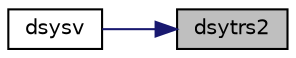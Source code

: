 digraph "dsytrs2"
{
 // LATEX_PDF_SIZE
  edge [fontname="Helvetica",fontsize="10",labelfontname="Helvetica",labelfontsize="10"];
  node [fontname="Helvetica",fontsize="10",shape=record];
  rankdir="RL";
  Node1 [label="dsytrs2",height=0.2,width=0.4,color="black", fillcolor="grey75", style="filled", fontcolor="black",tooltip="DSYTRS2"];
  Node1 -> Node2 [dir="back",color="midnightblue",fontsize="10",style="solid",fontname="Helvetica"];
  Node2 [label="dsysv",height=0.2,width=0.4,color="black", fillcolor="white", style="filled",URL="$dsysv_8f.html#a9995c47692c9885ed5d6a6b431686f41",tooltip="DSYSV computes the solution to system of linear equations A * X = B for SY matrices"];
}
